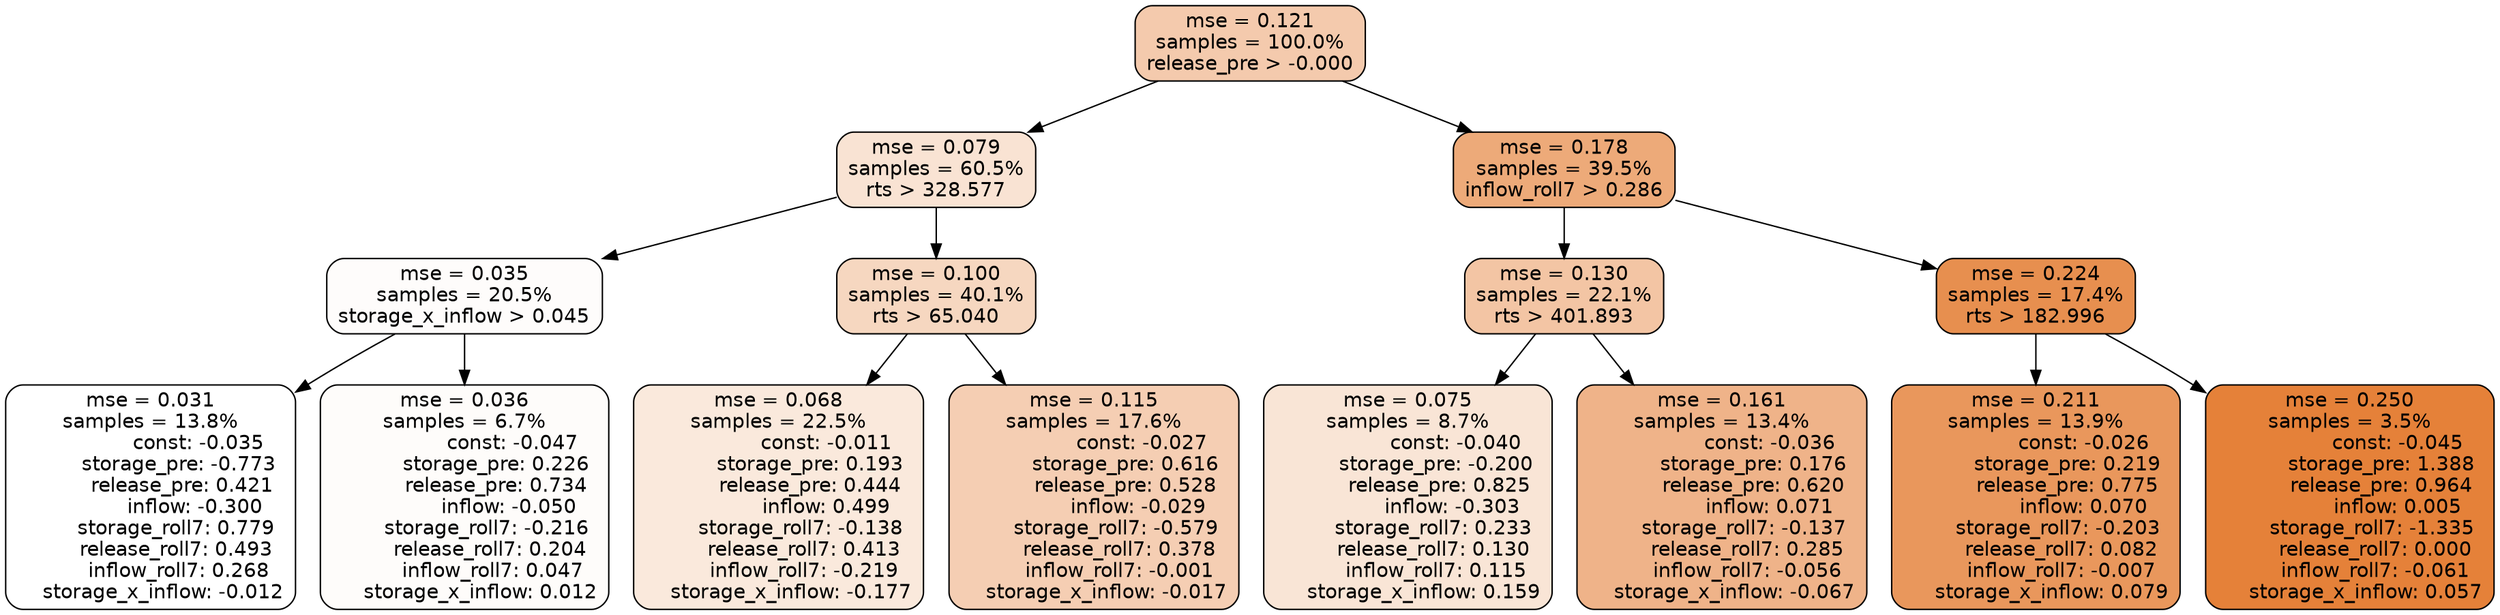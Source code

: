 digraph tree {
node [shape=rectangle, style="filled, rounded", color="black", fontname=helvetica] ;
edge [fontname=helvetica] ;
	"0" [label="mse = 0.121
samples = 100.0%
release_pre > -0.000", fillcolor="#f4caad"]
	"1" [label="mse = 0.079
samples = 60.5%
rts > 328.577", fillcolor="#f9e3d3"]
	"8" [label="mse = 0.178
samples = 39.5%
inflow_roll7 > 0.286", fillcolor="#edaa79"]
	"5" [label="mse = 0.035
samples = 20.5%
storage_x_inflow > 0.045", fillcolor="#fefcfb"]
	"2" [label="mse = 0.100
samples = 40.1%
rts > 65.040", fillcolor="#f6d7c0"]
	"9" [label="mse = 0.130
samples = 22.1%
rts > 401.893", fillcolor="#f3c5a4"]
	"12" [label="mse = 0.224
samples = 17.4%
rts > 182.996", fillcolor="#e78f4f"]
	"6" [label="mse = 0.031
samples = 13.8%
               const: -0.035
         storage_pre: -0.773
          release_pre: 0.421
              inflow: -0.300
        storage_roll7: 0.779
        release_roll7: 0.493
         inflow_roll7: 0.268
    storage_x_inflow: -0.012", fillcolor="#ffffff"]
	"7" [label="mse = 0.036
samples = 6.7%
               const: -0.047
          storage_pre: 0.226
          release_pre: 0.734
              inflow: -0.050
       storage_roll7: -0.216
        release_roll7: 0.204
         inflow_roll7: 0.047
     storage_x_inflow: 0.012", fillcolor="#fefcfa"]
	"3" [label="mse = 0.068
samples = 22.5%
               const: -0.011
          storage_pre: 0.193
          release_pre: 0.444
               inflow: 0.499
       storage_roll7: -0.138
        release_roll7: 0.413
        inflow_roll7: -0.219
    storage_x_inflow: -0.177", fillcolor="#fae9dc"]
	"4" [label="mse = 0.115
samples = 17.6%
               const: -0.027
          storage_pre: 0.616
          release_pre: 0.528
              inflow: -0.029
       storage_roll7: -0.579
        release_roll7: 0.378
        inflow_roll7: -0.001
    storage_x_inflow: -0.017", fillcolor="#f5ceb3"]
	"11" [label="mse = 0.075
samples = 8.7%
               const: -0.040
         storage_pre: -0.200
          release_pre: 0.825
              inflow: -0.303
        storage_roll7: 0.233
        release_roll7: 0.130
         inflow_roll7: 0.115
     storage_x_inflow: 0.159", fillcolor="#f9e5d6"]
	"10" [label="mse = 0.161
samples = 13.4%
               const: -0.036
          storage_pre: 0.176
          release_pre: 0.620
               inflow: 0.071
       storage_roll7: -0.137
        release_roll7: 0.285
        inflow_roll7: -0.056
    storage_x_inflow: -0.067", fillcolor="#efb389"]
	"13" [label="mse = 0.211
samples = 13.9%
               const: -0.026
          storage_pre: 0.219
          release_pre: 0.775
               inflow: 0.070
       storage_roll7: -0.203
        release_roll7: 0.082
        inflow_roll7: -0.007
     storage_x_inflow: 0.079", fillcolor="#e9975c"]
	"14" [label="mse = 0.250
samples = 3.5%
               const: -0.045
          storage_pre: 1.388
          release_pre: 0.964
               inflow: 0.005
       storage_roll7: -1.335
        release_roll7: 0.000
        inflow_roll7: -0.061
     storage_x_inflow: 0.057", fillcolor="#e58139"]

	"0" -> "1"
	"0" -> "8"
	"1" -> "2"
	"1" -> "5"
	"8" -> "9"
	"8" -> "12"
	"5" -> "6"
	"5" -> "7"
	"2" -> "3"
	"2" -> "4"
	"9" -> "10"
	"9" -> "11"
	"12" -> "13"
	"12" -> "14"
}